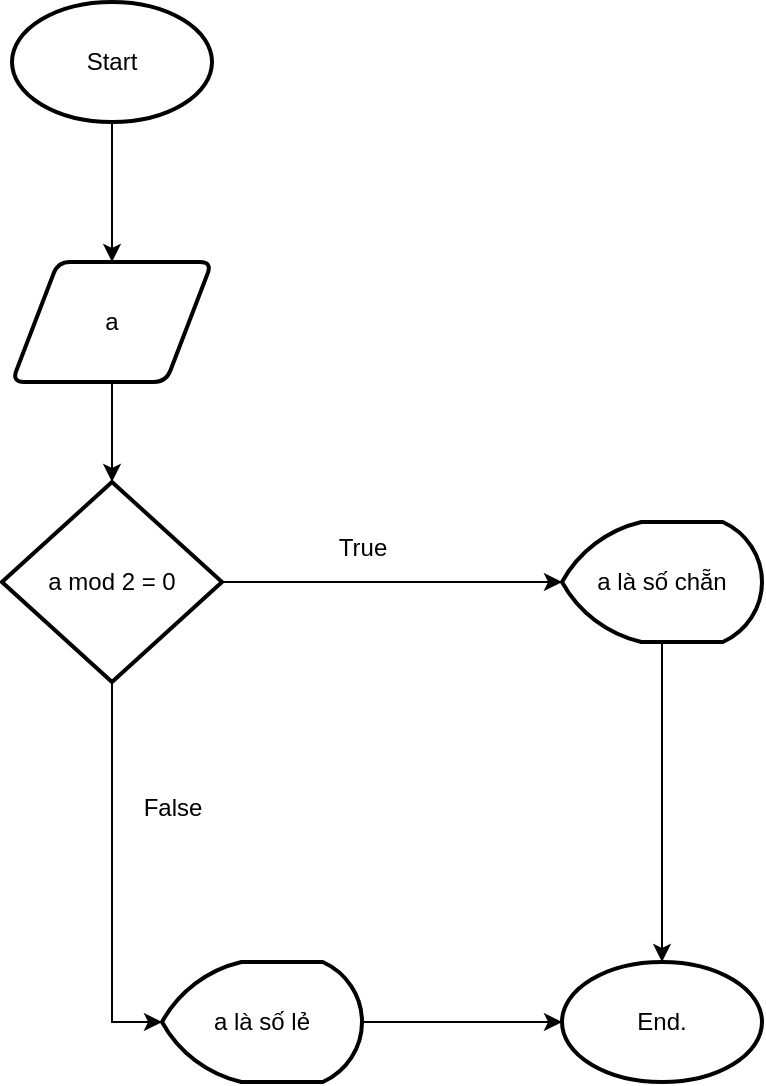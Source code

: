 <mxfile version="25.0.3">
  <diagram id="C5RBs43oDa-KdzZeNtuy" name="Page-1">
    <mxGraphModel dx="1050" dy="653" grid="1" gridSize="10" guides="1" tooltips="1" connect="1" arrows="1" fold="1" page="1" pageScale="1" pageWidth="827" pageHeight="1169" math="0" shadow="0">
      <root>
        <mxCell id="WIyWlLk6GJQsqaUBKTNV-0" />
        <mxCell id="WIyWlLk6GJQsqaUBKTNV-1" parent="WIyWlLk6GJQsqaUBKTNV-0" />
        <mxCell id="qkGlnQJSzhBUAgJRoiqr-6" style="edgeStyle=orthogonalEdgeStyle;rounded=0;orthogonalLoop=1;jettySize=auto;html=1;entryX=0.5;entryY=0;entryDx=0;entryDy=0;" edge="1" parent="WIyWlLk6GJQsqaUBKTNV-1" source="qkGlnQJSzhBUAgJRoiqr-0" target="qkGlnQJSzhBUAgJRoiqr-2">
          <mxGeometry relative="1" as="geometry" />
        </mxCell>
        <mxCell id="qkGlnQJSzhBUAgJRoiqr-0" value="Start" style="strokeWidth=2;html=1;shape=mxgraph.flowchart.start_1;whiteSpace=wrap;" vertex="1" parent="WIyWlLk6GJQsqaUBKTNV-1">
          <mxGeometry x="175" y="30" width="100" height="60" as="geometry" />
        </mxCell>
        <mxCell id="qkGlnQJSzhBUAgJRoiqr-1" value="End." style="strokeWidth=2;html=1;shape=mxgraph.flowchart.start_1;whiteSpace=wrap;" vertex="1" parent="WIyWlLk6GJQsqaUBKTNV-1">
          <mxGeometry x="450" y="510" width="100" height="60" as="geometry" />
        </mxCell>
        <mxCell id="qkGlnQJSzhBUAgJRoiqr-2" value="a" style="shape=parallelogram;html=1;strokeWidth=2;perimeter=parallelogramPerimeter;whiteSpace=wrap;rounded=1;arcSize=12;size=0.23;" vertex="1" parent="WIyWlLk6GJQsqaUBKTNV-1">
          <mxGeometry x="175" y="160" width="100" height="60" as="geometry" />
        </mxCell>
        <mxCell id="qkGlnQJSzhBUAgJRoiqr-3" value="a là số chẵn" style="strokeWidth=2;html=1;shape=mxgraph.flowchart.display;whiteSpace=wrap;" vertex="1" parent="WIyWlLk6GJQsqaUBKTNV-1">
          <mxGeometry x="450" y="290" width="100" height="60" as="geometry" />
        </mxCell>
        <mxCell id="qkGlnQJSzhBUAgJRoiqr-4" value="a là số lẻ" style="strokeWidth=2;html=1;shape=mxgraph.flowchart.display;whiteSpace=wrap;" vertex="1" parent="WIyWlLk6GJQsqaUBKTNV-1">
          <mxGeometry x="250" y="510" width="100" height="60" as="geometry" />
        </mxCell>
        <mxCell id="qkGlnQJSzhBUAgJRoiqr-5" value="a mod 2 = 0" style="strokeWidth=2;html=1;shape=mxgraph.flowchart.decision;whiteSpace=wrap;" vertex="1" parent="WIyWlLk6GJQsqaUBKTNV-1">
          <mxGeometry x="170" y="270" width="110" height="100" as="geometry" />
        </mxCell>
        <mxCell id="qkGlnQJSzhBUAgJRoiqr-7" style="edgeStyle=orthogonalEdgeStyle;rounded=0;orthogonalLoop=1;jettySize=auto;html=1;entryX=0.5;entryY=0;entryDx=0;entryDy=0;entryPerimeter=0;" edge="1" parent="WIyWlLk6GJQsqaUBKTNV-1" source="qkGlnQJSzhBUAgJRoiqr-2" target="qkGlnQJSzhBUAgJRoiqr-5">
          <mxGeometry relative="1" as="geometry" />
        </mxCell>
        <mxCell id="qkGlnQJSzhBUAgJRoiqr-8" style="edgeStyle=orthogonalEdgeStyle;rounded=0;orthogonalLoop=1;jettySize=auto;html=1;entryX=0;entryY=0.5;entryDx=0;entryDy=0;entryPerimeter=0;" edge="1" parent="WIyWlLk6GJQsqaUBKTNV-1" source="qkGlnQJSzhBUAgJRoiqr-5" target="qkGlnQJSzhBUAgJRoiqr-3">
          <mxGeometry relative="1" as="geometry" />
        </mxCell>
        <mxCell id="qkGlnQJSzhBUAgJRoiqr-9" style="edgeStyle=orthogonalEdgeStyle;rounded=0;orthogonalLoop=1;jettySize=auto;html=1;entryX=0;entryY=0.5;entryDx=0;entryDy=0;entryPerimeter=0;" edge="1" parent="WIyWlLk6GJQsqaUBKTNV-1" source="qkGlnQJSzhBUAgJRoiqr-5" target="qkGlnQJSzhBUAgJRoiqr-4">
          <mxGeometry relative="1" as="geometry" />
        </mxCell>
        <mxCell id="qkGlnQJSzhBUAgJRoiqr-10" style="edgeStyle=orthogonalEdgeStyle;rounded=0;orthogonalLoop=1;jettySize=auto;html=1;entryX=0;entryY=0.5;entryDx=0;entryDy=0;entryPerimeter=0;" edge="1" parent="WIyWlLk6GJQsqaUBKTNV-1" source="qkGlnQJSzhBUAgJRoiqr-4" target="qkGlnQJSzhBUAgJRoiqr-1">
          <mxGeometry relative="1" as="geometry" />
        </mxCell>
        <mxCell id="qkGlnQJSzhBUAgJRoiqr-11" style="edgeStyle=orthogonalEdgeStyle;rounded=0;orthogonalLoop=1;jettySize=auto;html=1;entryX=0.5;entryY=0;entryDx=0;entryDy=0;entryPerimeter=0;" edge="1" parent="WIyWlLk6GJQsqaUBKTNV-1" source="qkGlnQJSzhBUAgJRoiqr-3" target="qkGlnQJSzhBUAgJRoiqr-1">
          <mxGeometry relative="1" as="geometry" />
        </mxCell>
        <mxCell id="qkGlnQJSzhBUAgJRoiqr-13" value="True" style="text;html=1;align=center;verticalAlign=middle;resizable=0;points=[];autosize=1;strokeColor=none;fillColor=none;" vertex="1" parent="WIyWlLk6GJQsqaUBKTNV-1">
          <mxGeometry x="325" y="288" width="50" height="30" as="geometry" />
        </mxCell>
        <mxCell id="qkGlnQJSzhBUAgJRoiqr-14" value="False" style="text;html=1;align=center;verticalAlign=middle;resizable=0;points=[];autosize=1;strokeColor=none;fillColor=none;" vertex="1" parent="WIyWlLk6GJQsqaUBKTNV-1">
          <mxGeometry x="230" y="418" width="50" height="30" as="geometry" />
        </mxCell>
      </root>
    </mxGraphModel>
  </diagram>
</mxfile>
